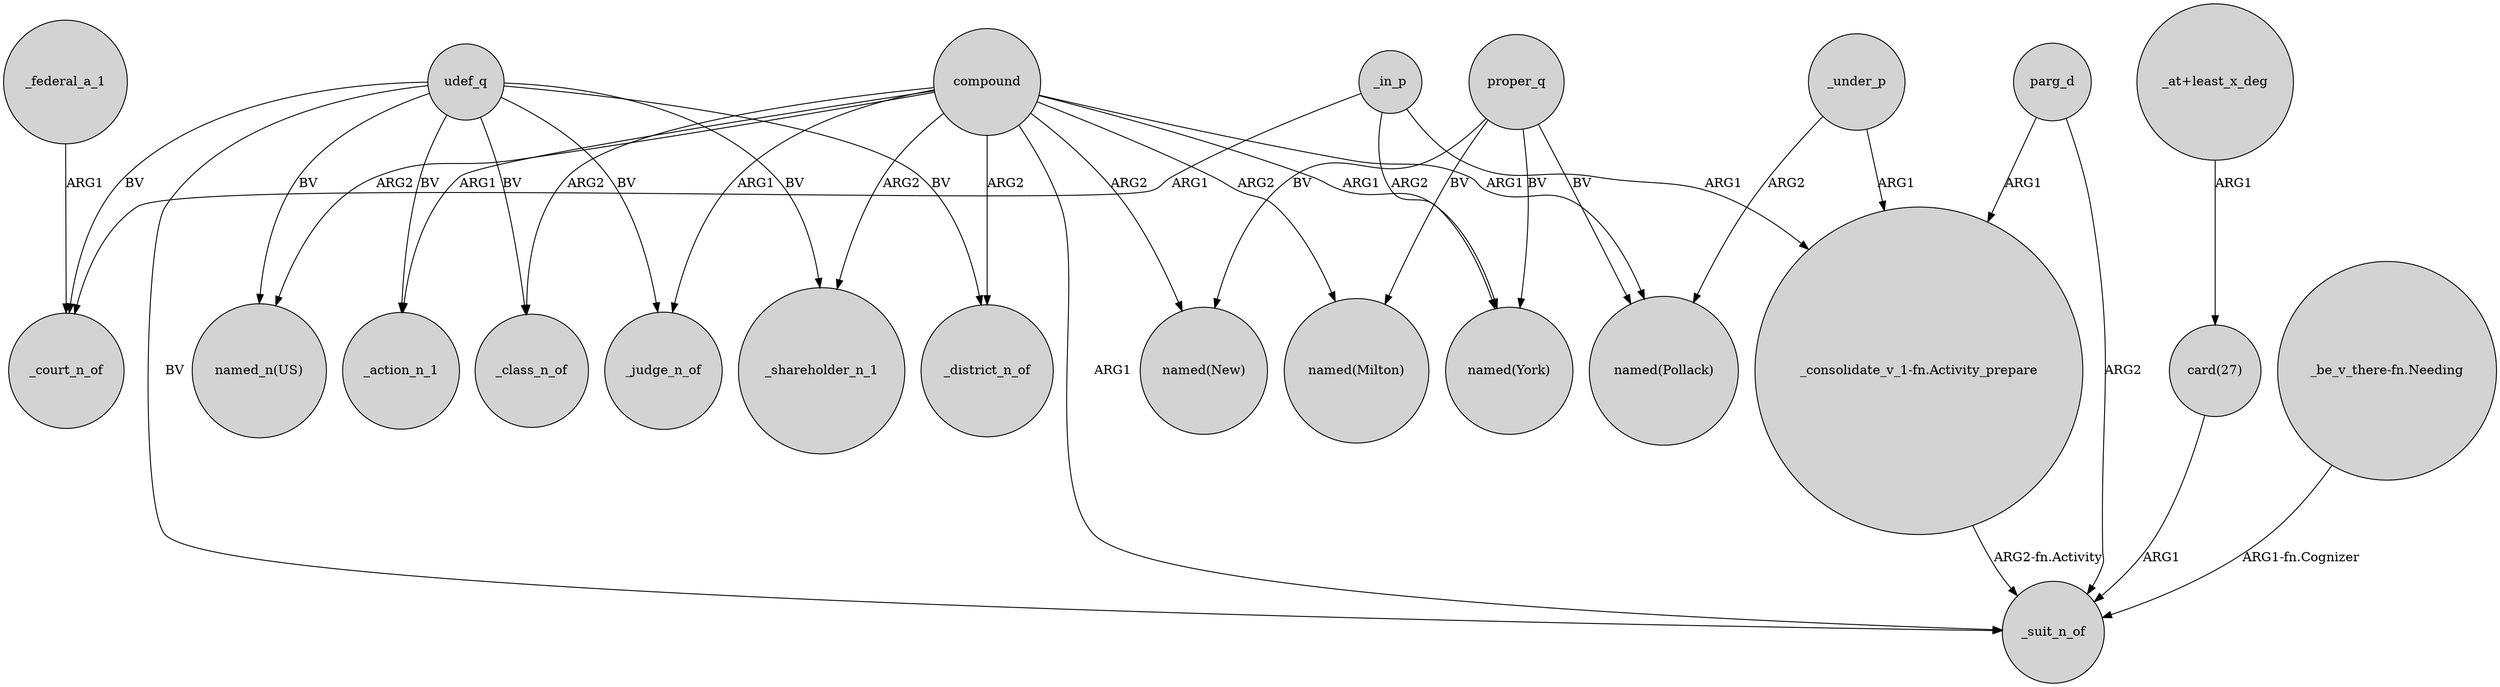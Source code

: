 digraph {
	node [shape=circle style=filled]
	_in_p -> _court_n_of [label=ARG1]
	compound -> _shareholder_n_1 [label=ARG2]
	udef_q -> _shareholder_n_1 [label=BV]
	compound -> _class_n_of [label=ARG2]
	compound -> "named(New)" [label=ARG2]
	proper_q -> "named(Milton)" [label=BV]
	proper_q -> "named(New)" [label=BV]
	_in_p -> "_consolidate_v_1-fn.Activity_prepare" [label=ARG1]
	parg_d -> "_consolidate_v_1-fn.Activity_prepare" [label=ARG1]
	_under_p -> "_consolidate_v_1-fn.Activity_prepare" [label=ARG1]
	proper_q -> "named(York)" [label=BV]
	udef_q -> _judge_n_of [label=BV]
	compound -> _district_n_of [label=ARG2]
	compound -> _action_n_1 [label=ARG1]
	udef_q -> _action_n_1 [label=BV]
	proper_q -> "named(Pollack)" [label=BV]
	_in_p -> "named(York)" [label=ARG2]
	"card(27)" -> _suit_n_of [label=ARG1]
	compound -> "named(Pollack)" [label=ARG1]
	"_consolidate_v_1-fn.Activity_prepare" -> _suit_n_of [label="ARG2-fn.Activity"]
	"_at+least_x_deg" -> "card(27)" [label=ARG1]
	_under_p -> "named(Pollack)" [label=ARG2]
	"_be_v_there-fn.Needing" -> _suit_n_of [label="ARG1-fn.Cognizer"]
	compound -> _suit_n_of [label=ARG1]
	parg_d -> _suit_n_of [label=ARG2]
	udef_q -> _court_n_of [label=BV]
	udef_q -> _suit_n_of [label=BV]
	udef_q -> _class_n_of [label=BV]
	compound -> _judge_n_of [label=ARG1]
	compound -> "named(Milton)" [label=ARG2]
	compound -> "named(York)" [label=ARG1]
	udef_q -> _district_n_of [label=BV]
	_federal_a_1 -> _court_n_of [label=ARG1]
	compound -> "named_n(US)" [label=ARG2]
	udef_q -> "named_n(US)" [label=BV]
}
